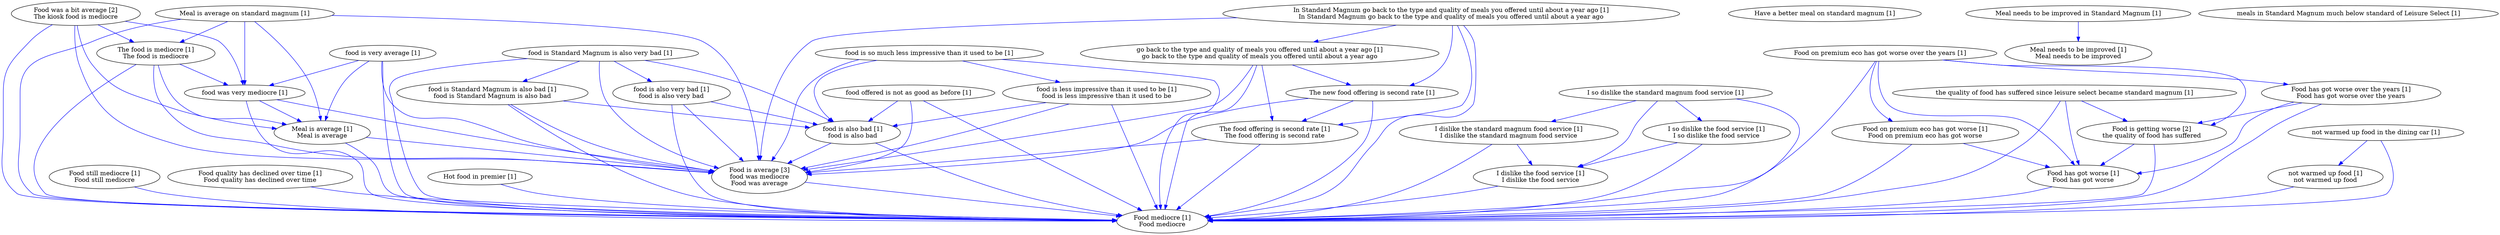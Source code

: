 digraph collapsedGraph {
"Food is average [3]\nfood was mediocre\nFood was average""Food is getting worse [2]\nthe quality of food has suffered""Food was a bit average [2]\nThe kiosk food is mediocre""Food still mediocre [1]\nFood still mediocre""Food mediocre [1]\nFood mediocre""Food quality has declined over time [1]\nFood quality has declined over time""Food on premium eco has got worse over the years [1]""Food on premium eco has got worse [1]\nFood on premium eco has got worse""Food has got worse [1]\nFood has got worse""Food has got worse over the years [1]\nFood has got worse over the years""Have a better meal on standard magnum [1]""Hot food in premier [1]""I so dislike the standard magnum food service [1]""I dislike the standard magnum food service [1]\nI dislike the standard magnum food service""I dislike the food service [1]\nI dislike the food service""I so dislike the food service [1]\nI so dislike the food service""In Standard Magnum go back to the type and quality of meals you offered until about a year ago [1]\nIn Standard Magnum go back to the type and quality of meals you offered until about a year ago""go back to the type and quality of meals you offered until about a year ago [1]\ngo back to the type and quality of meals you offered until about a year ago""Meal is average on standard magnum [1]""Meal is average [1]\nMeal is average""Meal needs to be improved in Standard Magnum [1]""Meal needs to be improved [1]\nMeal needs to be improved""The food is mediocre [1]\nThe food is mediocre""The new food offering is second rate [1]""The food offering is second rate [1]\nThe food offering is second rate""food is Standard Magnum is also very bad [1]""food is Standard Magnum is also bad [1]\nfood is Standard Magnum is also bad""food is also bad [1]\nfood is also bad""food is also very bad [1]\nfood is also very bad""food is so much less impressive than it used to be [1]""food is less impressive than it used to be [1]\nfood is less impressive than it used to be""food is very average [1]""food offered is not as good as before [1]""food was very mediocre [1]""meals in Standard Magnum much below standard of Leisure Select [1]""not warmed up food in the dining car [1]""not warmed up food [1]\nnot warmed up food""the quality of food has suffered since leisure select became standard magnum [1]""The food is mediocre [1]\nThe food is mediocre" -> "Meal is average [1]\nMeal is average" [color=blue]
"The food is mediocre [1]\nThe food is mediocre" -> "Food is average [3]\nfood was mediocre\nFood was average" [color=blue]
"food is Standard Magnum is also very bad [1]" -> "Food mediocre [1]\nFood mediocre" [color=blue]
"food is Standard Magnum is also bad [1]\nfood is Standard Magnum is also bad" -> "Food mediocre [1]\nFood mediocre" [color=blue]
"Food has got worse over the years [1]\nFood has got worse over the years" -> "Food mediocre [1]\nFood mediocre" [color=blue]
"Food on premium eco has got worse [1]\nFood on premium eco has got worse" -> "Food mediocre [1]\nFood mediocre" [color=blue]
"Food has got worse [1]\nFood has got worse" -> "Food mediocre [1]\nFood mediocre" [color=blue]
"The food is mediocre [1]\nThe food is mediocre" -> "Food mediocre [1]\nFood mediocre" [color=blue]
"go back to the type and quality of meals you offered until about a year ago [1]\ngo back to the type and quality of meals you offered until about a year ago" -> "The food offering is second rate [1]\nThe food offering is second rate" [color=blue]
"the quality of food has suffered since leisure select became standard magnum [1]" -> "Food mediocre [1]\nFood mediocre" [color=blue]
"the quality of food has suffered since leisure select became standard magnum [1]" -> "Food has got worse [1]\nFood has got worse" [color=blue]
"food is Standard Magnum is also bad [1]\nfood is Standard Magnum is also bad" -> "Food is average [3]\nfood was mediocre\nFood was average" [color=blue]
"food is so much less impressive than it used to be [1]" -> "Food mediocre [1]\nFood mediocre" [color=blue]
"food is so much less impressive than it used to be [1]" -> "food is also bad [1]\nfood is also bad" [color=blue]
"I dislike the standard magnum food service [1]\nI dislike the standard magnum food service" -> "Food mediocre [1]\nFood mediocre" [color=blue]
"food is also bad [1]\nfood is also bad" -> "Food is average [3]\nfood was mediocre\nFood was average" [color=blue]
"food is very average [1]" -> "Food mediocre [1]\nFood mediocre" [color=blue]
"Food is getting worse [2]\nthe quality of food has suffered" -> "Food mediocre [1]\nFood mediocre" [color=blue]
"go back to the type and quality of meals you offered until about a year ago [1]\ngo back to the type and quality of meals you offered until about a year ago" -> "Food is average [3]\nfood was mediocre\nFood was average" [color=blue]
"The food offering is second rate [1]\nThe food offering is second rate" -> "Food mediocre [1]\nFood mediocre" [color=blue]
"Food quality has declined over time [1]\nFood quality has declined over time" -> "Food mediocre [1]\nFood mediocre" [color=blue]
"Food is getting worse [2]\nthe quality of food has suffered" -> "Food has got worse [1]\nFood has got worse" [color=blue]
"food is very average [1]" -> "Food is average [3]\nfood was mediocre\nFood was average" [color=blue]
"Food was a bit average [2]\nThe kiosk food is mediocre" -> "The food is mediocre [1]\nThe food is mediocre" [color=blue]
"Food was a bit average [2]\nThe kiosk food is mediocre" -> "Food mediocre [1]\nFood mediocre" [color=blue]
"food offered is not as good as before [1]" -> "food is also bad [1]\nfood is also bad" [color=blue]
"Meal is average on standard magnum [1]" -> "The food is mediocre [1]\nThe food is mediocre" [color=blue]
"food is also bad [1]\nfood is also bad" -> "Food mediocre [1]\nFood mediocre" [color=blue]
"Food was a bit average [2]\nThe kiosk food is mediocre" -> "Food is average [3]\nfood was mediocre\nFood was average" [color=blue]
"Meal is average on standard magnum [1]" -> "Food mediocre [1]\nFood mediocre" [color=blue]
"food offered is not as good as before [1]" -> "Food mediocre [1]\nFood mediocre" [color=blue]
"Food on premium eco has got worse over the years [1]" -> "Food is getting worse [2]\nthe quality of food has suffered" [color=blue]
"The food offering is second rate [1]\nThe food offering is second rate" -> "Food is average [3]\nfood was mediocre\nFood was average" [color=blue]
"food is less impressive than it used to be [1]\nfood is less impressive than it used to be" -> "Food is average [3]\nfood was mediocre\nFood was average" [color=blue]
"food is also very bad [1]\nfood is also very bad" -> "Food is average [3]\nfood was mediocre\nFood was average" [color=blue]
"food was very mediocre [1]" -> "Meal is average [1]\nMeal is average" [color=blue]
"Meal is average on standard magnum [1]" -> "food was very mediocre [1]" [color=blue]
"In Standard Magnum go back to the type and quality of meals you offered until about a year ago [1]\nIn Standard Magnum go back to the type and quality of meals you offered until about a year ago" -> "The new food offering is second rate [1]" [color=blue]
"food offered is not as good as before [1]" -> "Food is average [3]\nfood was mediocre\nFood was average" [color=blue]
"In Standard Magnum go back to the type and quality of meals you offered until about a year ago [1]\nIn Standard Magnum go back to the type and quality of meals you offered until about a year ago" -> "Food is average [3]\nfood was mediocre\nFood was average" [color=blue]
"Food is average [3]\nfood was mediocre\nFood was average" -> "Food mediocre [1]\nFood mediocre" [color=blue]
"Meal is average on standard magnum [1]" -> "Food is average [3]\nfood was mediocre\nFood was average" [color=blue]
"The new food offering is second rate [1]" -> "Food is average [3]\nfood was mediocre\nFood was average" [color=blue]
"go back to the type and quality of meals you offered until about a year ago [1]\ngo back to the type and quality of meals you offered until about a year ago" -> "The new food offering is second rate [1]" [color=blue]
"food is very average [1]" -> "Meal is average [1]\nMeal is average" [color=blue]
"food is less impressive than it used to be [1]\nfood is less impressive than it used to be" -> "food is also bad [1]\nfood is also bad" [color=blue]
"food is also very bad [1]\nfood is also very bad" -> "Food mediocre [1]\nFood mediocre" [color=blue]
"food is less impressive than it used to be [1]\nfood is less impressive than it used to be" -> "Food mediocre [1]\nFood mediocre" [color=blue]
"Food was a bit average [2]\nThe kiosk food is mediocre" -> "food was very mediocre [1]" [color=blue]
"food was very mediocre [1]" -> "Food is average [3]\nfood was mediocre\nFood was average" [color=blue]
"Food on premium eco has got worse over the years [1]" -> "Food mediocre [1]\nFood mediocre" [color=blue]
"Food was a bit average [2]\nThe kiosk food is mediocre" -> "Meal is average [1]\nMeal is average" [color=blue]
"The new food offering is second rate [1]" -> "Food mediocre [1]\nFood mediocre" [color=blue]
"food was very mediocre [1]" -> "Food mediocre [1]\nFood mediocre" [color=blue]
"Hot food in premier [1]" -> "Food mediocre [1]\nFood mediocre" [color=blue]
"I dislike the food service [1]\nI dislike the food service" -> "Food mediocre [1]\nFood mediocre" [color=blue]
"not warmed up food [1]\nnot warmed up food" -> "Food mediocre [1]\nFood mediocre" [color=blue]
"not warmed up food in the dining car [1]" -> "Food mediocre [1]\nFood mediocre" [color=blue]
"the quality of food has suffered since leisure select became standard magnum [1]" -> "Food is getting worse [2]\nthe quality of food has suffered" [color=blue]
"I so dislike the standard magnum food service [1]" -> "Food mediocre [1]\nFood mediocre" [color=blue]
"food is very average [1]" -> "food was very mediocre [1]" [color=blue]
"food is so much less impressive than it used to be [1]" -> "Food is average [3]\nfood was mediocre\nFood was average" [color=blue]
"In Standard Magnum go back to the type and quality of meals you offered until about a year ago [1]\nIn Standard Magnum go back to the type and quality of meals you offered until about a year ago" -> "The food offering is second rate [1]\nThe food offering is second rate" [color=blue]
"Meal is average [1]\nMeal is average" -> "Food mediocre [1]\nFood mediocre" [color=blue]
"Meal is average [1]\nMeal is average" -> "Food is average [3]\nfood was mediocre\nFood was average" [color=blue]
"The food is mediocre [1]\nThe food is mediocre" -> "food was very mediocre [1]" [color=blue]
"I so dislike the food service [1]\nI so dislike the food service" -> "Food mediocre [1]\nFood mediocre" [color=blue]
"food is Standard Magnum is also very bad [1]" -> "Food is average [3]\nfood was mediocre\nFood was average" [color=blue]
"Food has got worse over the years [1]\nFood has got worse over the years" -> "Food is getting worse [2]\nthe quality of food has suffered" [color=blue]
"Food still mediocre [1]\nFood still mediocre" -> "Food mediocre [1]\nFood mediocre" [color=blue]
"Food on premium eco has got worse over the years [1]" -> "Food on premium eco has got worse [1]\nFood on premium eco has got worse" [color=blue]
"Food on premium eco has got worse [1]\nFood on premium eco has got worse" -> "Food has got worse [1]\nFood has got worse" [color=blue]
"Food on premium eco has got worse over the years [1]" -> "Food has got worse over the years [1]\nFood has got worse over the years" [color=blue]
"Food has got worse over the years [1]\nFood has got worse over the years" -> "Food has got worse [1]\nFood has got worse" [color=blue]
"Food on premium eco has got worse over the years [1]" -> "Food has got worse [1]\nFood has got worse" [color=blue]
"I so dislike the standard magnum food service [1]" -> "I dislike the standard magnum food service [1]\nI dislike the standard magnum food service" [color=blue]
"I dislike the standard magnum food service [1]\nI dislike the standard magnum food service" -> "I dislike the food service [1]\nI dislike the food service" [color=blue]
"I so dislike the standard magnum food service [1]" -> "I so dislike the food service [1]\nI so dislike the food service" [color=blue]
"I so dislike the food service [1]\nI so dislike the food service" -> "I dislike the food service [1]\nI dislike the food service" [color=blue]
"I so dislike the standard magnum food service [1]" -> "I dislike the food service [1]\nI dislike the food service" [color=blue]
"In Standard Magnum go back to the type and quality of meals you offered until about a year ago [1]\nIn Standard Magnum go back to the type and quality of meals you offered until about a year ago" -> "go back to the type and quality of meals you offered until about a year ago [1]\ngo back to the type and quality of meals you offered until about a year ago" [color=blue]
"Meal is average on standard magnum [1]" -> "Meal is average [1]\nMeal is average" [color=blue]
"Meal needs to be improved in Standard Magnum [1]" -> "Meal needs to be improved [1]\nMeal needs to be improved" [color=blue]
"The new food offering is second rate [1]" -> "The food offering is second rate [1]\nThe food offering is second rate" [color=blue]
"food is Standard Magnum is also very bad [1]" -> "food is Standard Magnum is also bad [1]\nfood is Standard Magnum is also bad" [color=blue]
"food is Standard Magnum is also bad [1]\nfood is Standard Magnum is also bad" -> "food is also bad [1]\nfood is also bad" [color=blue]
"food is Standard Magnum is also very bad [1]" -> "food is also very bad [1]\nfood is also very bad" [color=blue]
"food is also very bad [1]\nfood is also very bad" -> "food is also bad [1]\nfood is also bad" [color=blue]
"food is Standard Magnum is also very bad [1]" -> "food is also bad [1]\nfood is also bad" [color=blue]
"food is so much less impressive than it used to be [1]" -> "food is less impressive than it used to be [1]\nfood is less impressive than it used to be" [color=blue]
"not warmed up food in the dining car [1]" -> "not warmed up food [1]\nnot warmed up food" [color=blue]
"In Standard Magnum go back to the type and quality of meals you offered until about a year ago [1]\nIn Standard Magnum go back to the type and quality of meals you offered until about a year ago" -> "Food mediocre [1]\nFood mediocre" [color=blue]
"go back to the type and quality of meals you offered until about a year ago [1]\ngo back to the type and quality of meals you offered until about a year ago" -> "Food mediocre [1]\nFood mediocre" [color=blue]
}